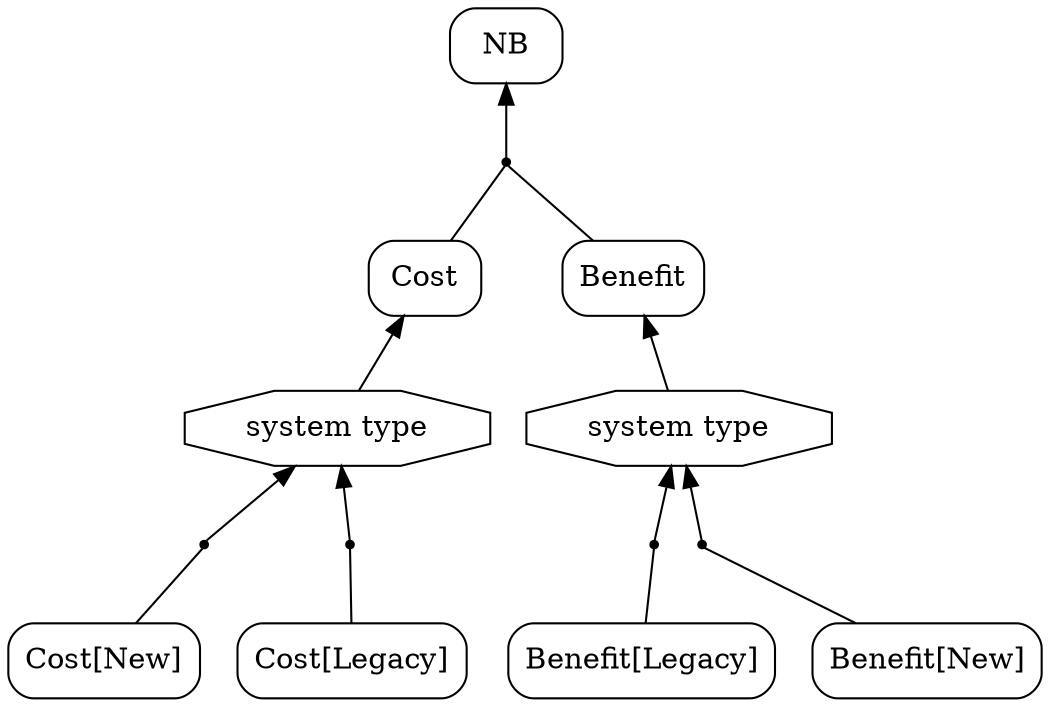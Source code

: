 digraph G { 
rankdir = BT 
AndRef0[shape = point] 
1[label="system type", shape = polygon, sides =8]1->"Benefit"
"Benefit[New]"[shape = box, style = rounded] 
AndRef0->1
"Benefit[New]"->AndRef0 [dir = none] 
AndRef1[shape = point] 
1[label="system type", shape = polygon, sides =8]"Benefit[Legacy]"[shape = box, style = rounded] 
AndRef1->1
"Benefit[Legacy]"->AndRef1 [dir = none] 
"Benefit"[shape = box, style = rounded] 
AndRef2[shape = point] 
3[label="system type", shape = polygon, sides =8]3->"Cost"
"Cost[New]"[shape = box, style = rounded] 
AndRef2->3
"Cost[New]"->AndRef2 [dir = none] 
AndRef3[shape = point] 
3[label="system type", shape = polygon, sides =8]"Cost[Legacy]"[shape = box, style = rounded] 
AndRef3->3
"Cost[Legacy]"->AndRef3 [dir = none] 
"Cost"[shape = box, style = rounded] 
"NB"[shape = box, style = rounded] 
AndRef4[shape = point] 
AndRef4->"NB"
"Benefit"->AndRef4 [dir = none] 
"Cost"->AndRef4 [dir = none] 
}
